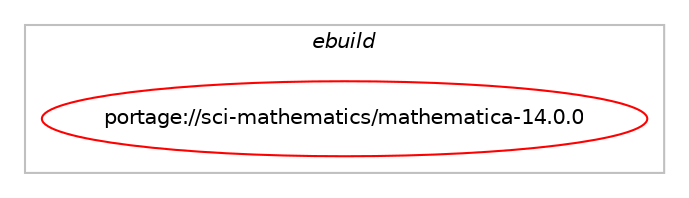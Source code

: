 digraph prolog {

# *************
# Graph options
# *************

newrank=true;
concentrate=true;
compound=true;
graph [rankdir=LR,fontname=Helvetica,fontsize=10,ranksep=1.5];#, ranksep=2.5, nodesep=0.2];
edge  [arrowhead=vee];
node  [fontname=Helvetica,fontsize=10];

# **********
# The ebuild
# **********

subgraph cluster_leftcol {
color=gray;
label=<<i>ebuild</i>>;
id [label="portage://sci-mathematics/mathematica-14.0.0", color=red, width=4, href="../sci-mathematics/mathematica-14.0.0.svg"];
}

# ****************
# The dependencies
# ****************

subgraph cluster_midcol {
color=gray;
label=<<i>dependencies</i>>;
subgraph cluster_compile {
fillcolor="#eeeeee";
style=filled;
label=<<i>compile</i>>;
# *** BEGIN UNKNOWN DEPENDENCY TYPE (TODO) ***
# id -> equal(use_conditional_group(positive,R,portage://sci-mathematics/mathematica-14.0.0,[package_dependency(portage://sci-mathematics/mathematica-14.0.0,install,no,dev-lang,R,none,[,,],[],[])]))
# *** END UNKNOWN DEPENDENCY TYPE (TODO) ***

# *** BEGIN UNKNOWN DEPENDENCY TYPE (TODO) ***
# id -> equal(use_conditional_group(positive,cuda,portage://sci-mathematics/mathematica-14.0.0,[package_dependency(portage://sci-mathematics/mathematica-14.0.0,install,no,dev-util,nvidia-cuda-toolkit,greaterequal,[11,,,11],[],[]),package_dependency(portage://sci-mathematics/mathematica-14.0.0,install,no,dev-util,nvidia-cuda-toolkit,smaller,[13,,,13],[],[])]))
# *** END UNKNOWN DEPENDENCY TYPE (TODO) ***

# *** BEGIN UNKNOWN DEPENDENCY TYPE (TODO) ***
# id -> equal(use_conditional_group(positive,ffmpeg,portage://sci-mathematics/mathematica-14.0.0,[any_of_group([package_dependency(portage://sci-mathematics/mathematica-14.0.0,install,no,media-video,ffmpeg,none,[,,],[slot(0),subslot(56.58.58)],[]),package_dependency(portage://sci-mathematics/mathematica-14.0.0,install,no,media-video,ffmpeg,none,[,,],[slot(0),subslot(58.60.60)],[])])]))
# *** END UNKNOWN DEPENDENCY TYPE (TODO) ***

# *** BEGIN UNKNOWN DEPENDENCY TYPE (TODO) ***
# id -> equal(package_dependency(portage://sci-mathematics/mathematica-14.0.0,install,no,dev-qt,qt5compat,none,[,,],[slot(6)],[]))
# *** END UNKNOWN DEPENDENCY TYPE (TODO) ***

# *** BEGIN UNKNOWN DEPENDENCY TYPE (TODO) ***
# id -> equal(package_dependency(portage://sci-mathematics/mathematica-14.0.0,install,no,dev-qt,qtbase,none,[,,],[slot(6)],[use(enable(eglfs),none),use(enable(wayland),none)]))
# *** END UNKNOWN DEPENDENCY TYPE (TODO) ***

# *** BEGIN UNKNOWN DEPENDENCY TYPE (TODO) ***
# id -> equal(package_dependency(portage://sci-mathematics/mathematica-14.0.0,install,no,dev-qt,qtsvg,none,[,,],[slot(6)],[]))
# *** END UNKNOWN DEPENDENCY TYPE (TODO) ***

# *** BEGIN UNKNOWN DEPENDENCY TYPE (TODO) ***
# id -> equal(package_dependency(portage://sci-mathematics/mathematica-14.0.0,install,no,dev-qt,qtwayland,none,[,,],[slot(6)],[use(enable(compositor),none)]))
# *** END UNKNOWN DEPENDENCY TYPE (TODO) ***

# *** BEGIN UNKNOWN DEPENDENCY TYPE (TODO) ***
# id -> equal(package_dependency(portage://sci-mathematics/mathematica-14.0.0,install,no,media-libs,freetype,none,[,,],[],[]))
# *** END UNKNOWN DEPENDENCY TYPE (TODO) ***

# *** BEGIN UNKNOWN DEPENDENCY TYPE (TODO) ***
# id -> equal(package_dependency(portage://sci-mathematics/mathematica-14.0.0,install,no,virtual,libcrypt,none,[,,],[],[]))
# *** END UNKNOWN DEPENDENCY TYPE (TODO) ***

}
subgraph cluster_compileandrun {
fillcolor="#eeeeee";
style=filled;
label=<<i>compile and run</i>>;
}
subgraph cluster_run {
fillcolor="#eeeeee";
style=filled;
label=<<i>run</i>>;
# *** BEGIN UNKNOWN DEPENDENCY TYPE (TODO) ***
# id -> equal(use_conditional_group(positive,R,portage://sci-mathematics/mathematica-14.0.0,[package_dependency(portage://sci-mathematics/mathematica-14.0.0,run,no,dev-lang,R,none,[,,],[],[])]))
# *** END UNKNOWN DEPENDENCY TYPE (TODO) ***

# *** BEGIN UNKNOWN DEPENDENCY TYPE (TODO) ***
# id -> equal(use_conditional_group(positive,cuda,portage://sci-mathematics/mathematica-14.0.0,[package_dependency(portage://sci-mathematics/mathematica-14.0.0,run,no,dev-util,nvidia-cuda-toolkit,greaterequal,[11,,,11],[],[]),package_dependency(portage://sci-mathematics/mathematica-14.0.0,run,no,dev-util,nvidia-cuda-toolkit,smaller,[13,,,13],[],[])]))
# *** END UNKNOWN DEPENDENCY TYPE (TODO) ***

# *** BEGIN UNKNOWN DEPENDENCY TYPE (TODO) ***
# id -> equal(use_conditional_group(positive,ffmpeg,portage://sci-mathematics/mathematica-14.0.0,[any_of_group([package_dependency(portage://sci-mathematics/mathematica-14.0.0,run,no,media-video,ffmpeg,none,[,,],[slot(0),subslot(56.58.58)],[]),package_dependency(portage://sci-mathematics/mathematica-14.0.0,run,no,media-video,ffmpeg,none,[,,],[slot(0),subslot(58.60.60)],[])])]))
# *** END UNKNOWN DEPENDENCY TYPE (TODO) ***

# *** BEGIN UNKNOWN DEPENDENCY TYPE (TODO) ***
# id -> equal(package_dependency(portage://sci-mathematics/mathematica-14.0.0,run,no,dev-qt,qt5compat,none,[,,],[slot(6)],[]))
# *** END UNKNOWN DEPENDENCY TYPE (TODO) ***

# *** BEGIN UNKNOWN DEPENDENCY TYPE (TODO) ***
# id -> equal(package_dependency(portage://sci-mathematics/mathematica-14.0.0,run,no,dev-qt,qtbase,none,[,,],[slot(6)],[use(enable(eglfs),none),use(enable(wayland),none)]))
# *** END UNKNOWN DEPENDENCY TYPE (TODO) ***

# *** BEGIN UNKNOWN DEPENDENCY TYPE (TODO) ***
# id -> equal(package_dependency(portage://sci-mathematics/mathematica-14.0.0,run,no,dev-qt,qtsvg,none,[,,],[slot(6)],[]))
# *** END UNKNOWN DEPENDENCY TYPE (TODO) ***

# *** BEGIN UNKNOWN DEPENDENCY TYPE (TODO) ***
# id -> equal(package_dependency(portage://sci-mathematics/mathematica-14.0.0,run,no,dev-qt,qtwayland,none,[,,],[slot(6)],[use(enable(compositor),none)]))
# *** END UNKNOWN DEPENDENCY TYPE (TODO) ***

# *** BEGIN UNKNOWN DEPENDENCY TYPE (TODO) ***
# id -> equal(package_dependency(portage://sci-mathematics/mathematica-14.0.0,run,no,media-libs,freetype,none,[,,],[],[]))
# *** END UNKNOWN DEPENDENCY TYPE (TODO) ***

# *** BEGIN UNKNOWN DEPENDENCY TYPE (TODO) ***
# id -> equal(package_dependency(portage://sci-mathematics/mathematica-14.0.0,run,no,virtual,libcrypt,none,[,,],[],[]))
# *** END UNKNOWN DEPENDENCY TYPE (TODO) ***

}
}

# **************
# The candidates
# **************

subgraph cluster_choices {
rank=same;
color=gray;
label=<<i>candidates</i>>;

}

}
